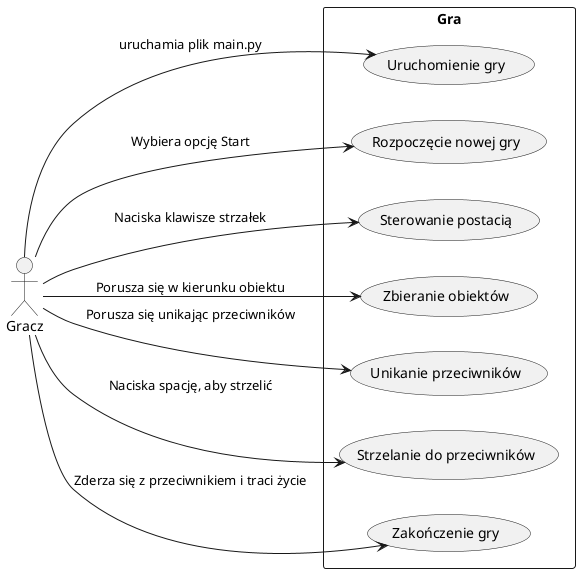 @startuml

left to right direction
skinparam packageStyle rectangle

actor Gracz as P
rectangle "Gra" {
    usecase "Uruchomienie gry" as UC1
    usecase "Rozpoczęcie nowej gry" as UC2
    usecase "Sterowanie postacią" as UC3
    usecase "Zbieranie obiektów" as UC4
    usecase "Unikanie przeciwników" as UC5
    usecase "Strzelanie do przeciwników" as UC6
    usecase "Zakończenie gry" as UC7
}

P --> UC1 : uruchamia plik main.py
P --> UC2 : Wybiera opcję Start
P --> UC3 : Naciska klawisze strzałek
P --> UC4 : Porusza się w kierunku obiektu
P --> UC5 : Porusza się unikając przeciwników
P --> UC6 : Naciska spację, aby strzelić
P --> UC7 : Zderza się z przeciwnikiem i traci życie

@enduml